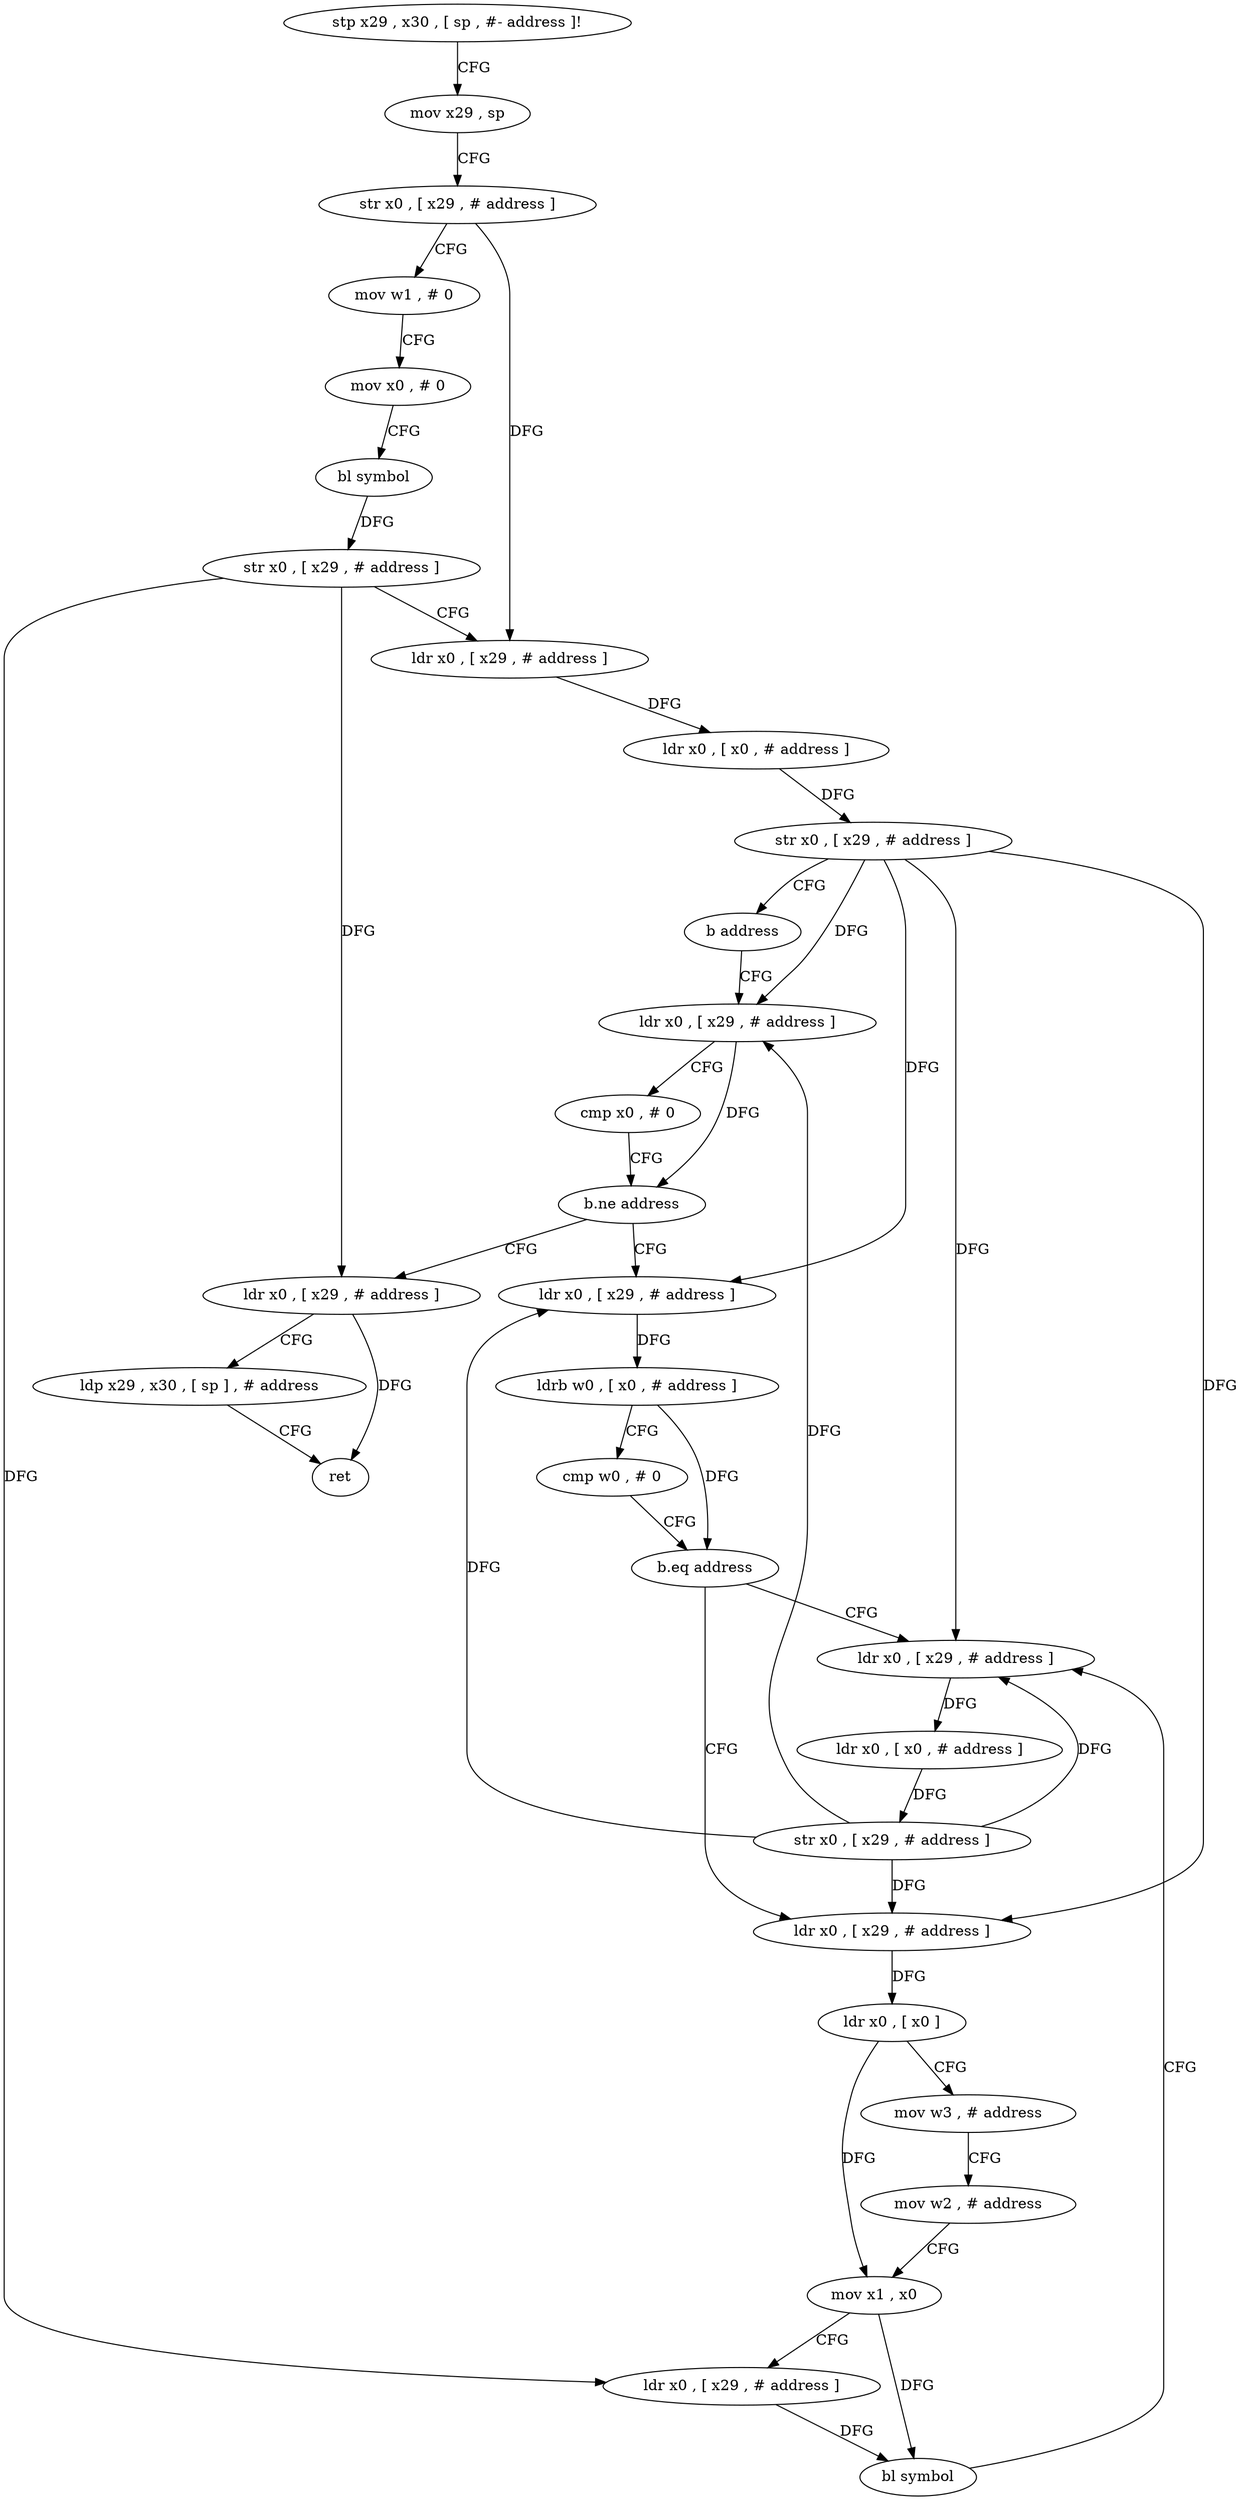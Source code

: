 digraph "func" {
"103292" [label = "stp x29 , x30 , [ sp , #- address ]!" ]
"103296" [label = "mov x29 , sp" ]
"103300" [label = "str x0 , [ x29 , # address ]" ]
"103304" [label = "mov w1 , # 0" ]
"103308" [label = "mov x0 , # 0" ]
"103312" [label = "bl symbol" ]
"103316" [label = "str x0 , [ x29 , # address ]" ]
"103320" [label = "ldr x0 , [ x29 , # address ]" ]
"103324" [label = "ldr x0 , [ x0 , # address ]" ]
"103328" [label = "str x0 , [ x29 , # address ]" ]
"103332" [label = "b address" ]
"103392" [label = "ldr x0 , [ x29 , # address ]" ]
"103396" [label = "cmp x0 , # 0" ]
"103400" [label = "b.ne address" ]
"103336" [label = "ldr x0 , [ x29 , # address ]" ]
"103404" [label = "ldr x0 , [ x29 , # address ]" ]
"103340" [label = "ldrb w0 , [ x0 , # address ]" ]
"103344" [label = "cmp w0 , # 0" ]
"103348" [label = "b.eq address" ]
"103380" [label = "ldr x0 , [ x29 , # address ]" ]
"103352" [label = "ldr x0 , [ x29 , # address ]" ]
"103408" [label = "ldp x29 , x30 , [ sp ] , # address" ]
"103412" [label = "ret" ]
"103384" [label = "ldr x0 , [ x0 , # address ]" ]
"103388" [label = "str x0 , [ x29 , # address ]" ]
"103356" [label = "ldr x0 , [ x0 ]" ]
"103360" [label = "mov w3 , # address" ]
"103364" [label = "mov w2 , # address" ]
"103368" [label = "mov x1 , x0" ]
"103372" [label = "ldr x0 , [ x29 , # address ]" ]
"103376" [label = "bl symbol" ]
"103292" -> "103296" [ label = "CFG" ]
"103296" -> "103300" [ label = "CFG" ]
"103300" -> "103304" [ label = "CFG" ]
"103300" -> "103320" [ label = "DFG" ]
"103304" -> "103308" [ label = "CFG" ]
"103308" -> "103312" [ label = "CFG" ]
"103312" -> "103316" [ label = "DFG" ]
"103316" -> "103320" [ label = "CFG" ]
"103316" -> "103404" [ label = "DFG" ]
"103316" -> "103372" [ label = "DFG" ]
"103320" -> "103324" [ label = "DFG" ]
"103324" -> "103328" [ label = "DFG" ]
"103328" -> "103332" [ label = "CFG" ]
"103328" -> "103392" [ label = "DFG" ]
"103328" -> "103336" [ label = "DFG" ]
"103328" -> "103380" [ label = "DFG" ]
"103328" -> "103352" [ label = "DFG" ]
"103332" -> "103392" [ label = "CFG" ]
"103392" -> "103396" [ label = "CFG" ]
"103392" -> "103400" [ label = "DFG" ]
"103396" -> "103400" [ label = "CFG" ]
"103400" -> "103336" [ label = "CFG" ]
"103400" -> "103404" [ label = "CFG" ]
"103336" -> "103340" [ label = "DFG" ]
"103404" -> "103408" [ label = "CFG" ]
"103404" -> "103412" [ label = "DFG" ]
"103340" -> "103344" [ label = "CFG" ]
"103340" -> "103348" [ label = "DFG" ]
"103344" -> "103348" [ label = "CFG" ]
"103348" -> "103380" [ label = "CFG" ]
"103348" -> "103352" [ label = "CFG" ]
"103380" -> "103384" [ label = "DFG" ]
"103352" -> "103356" [ label = "DFG" ]
"103408" -> "103412" [ label = "CFG" ]
"103384" -> "103388" [ label = "DFG" ]
"103388" -> "103392" [ label = "DFG" ]
"103388" -> "103336" [ label = "DFG" ]
"103388" -> "103380" [ label = "DFG" ]
"103388" -> "103352" [ label = "DFG" ]
"103356" -> "103360" [ label = "CFG" ]
"103356" -> "103368" [ label = "DFG" ]
"103360" -> "103364" [ label = "CFG" ]
"103364" -> "103368" [ label = "CFG" ]
"103368" -> "103372" [ label = "CFG" ]
"103368" -> "103376" [ label = "DFG" ]
"103372" -> "103376" [ label = "DFG" ]
"103376" -> "103380" [ label = "CFG" ]
}
